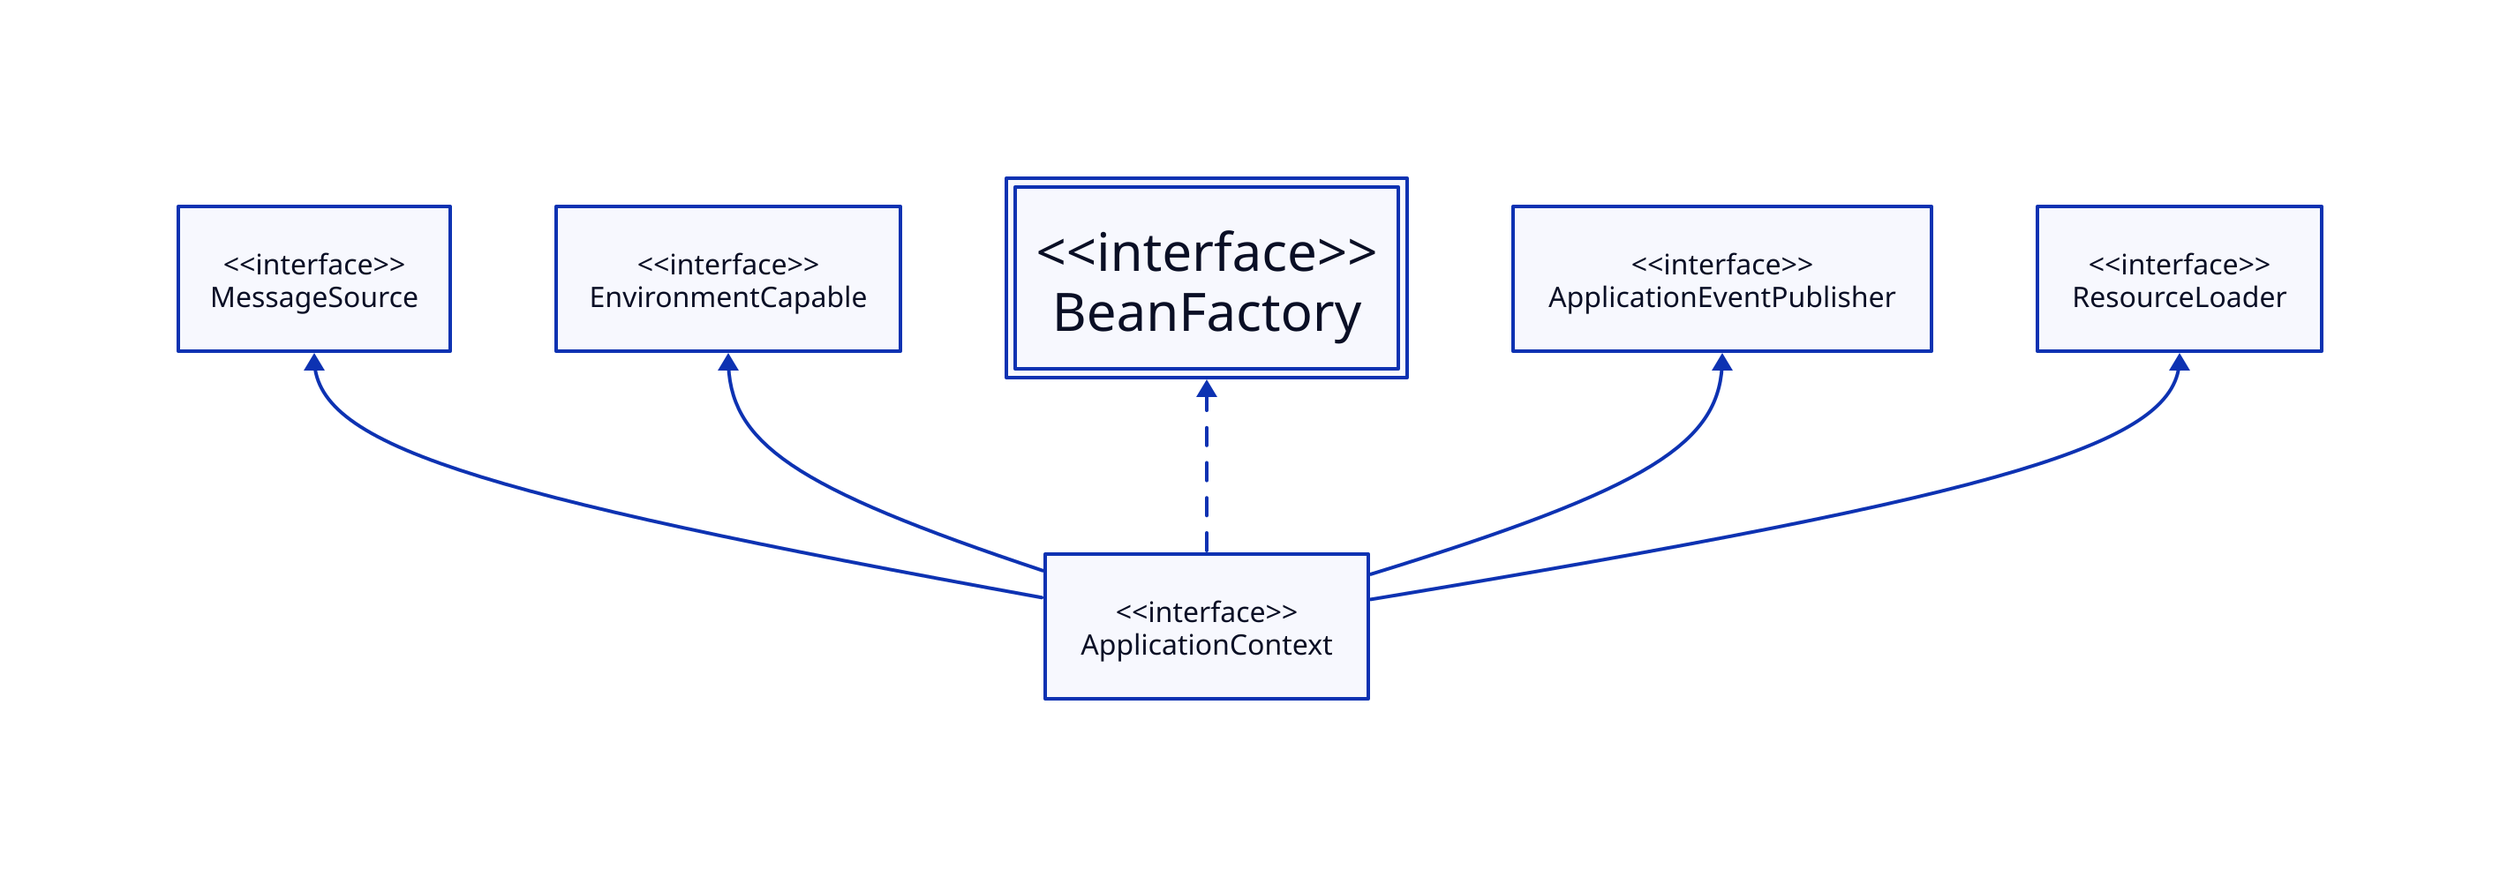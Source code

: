 direction: up

ms: <<interface>>\nMessageSource
ec: <<interface>>\nEnvironmentCapable
bf: <<interface>>\nBeanFactory {
    style {
        double-border: true
        font-size: 30
        bold: true
        underline: true
    }
}
aep: <<interface>>\nApplicationEventPublisher
rl: <<interface>>\nResourceLoader
ac: <<interface>>\nApplicationContext

ac -> ms
ac -> ec
ac -> bf {
    style.animated: true
}
ac -> aep
ac -> rl
